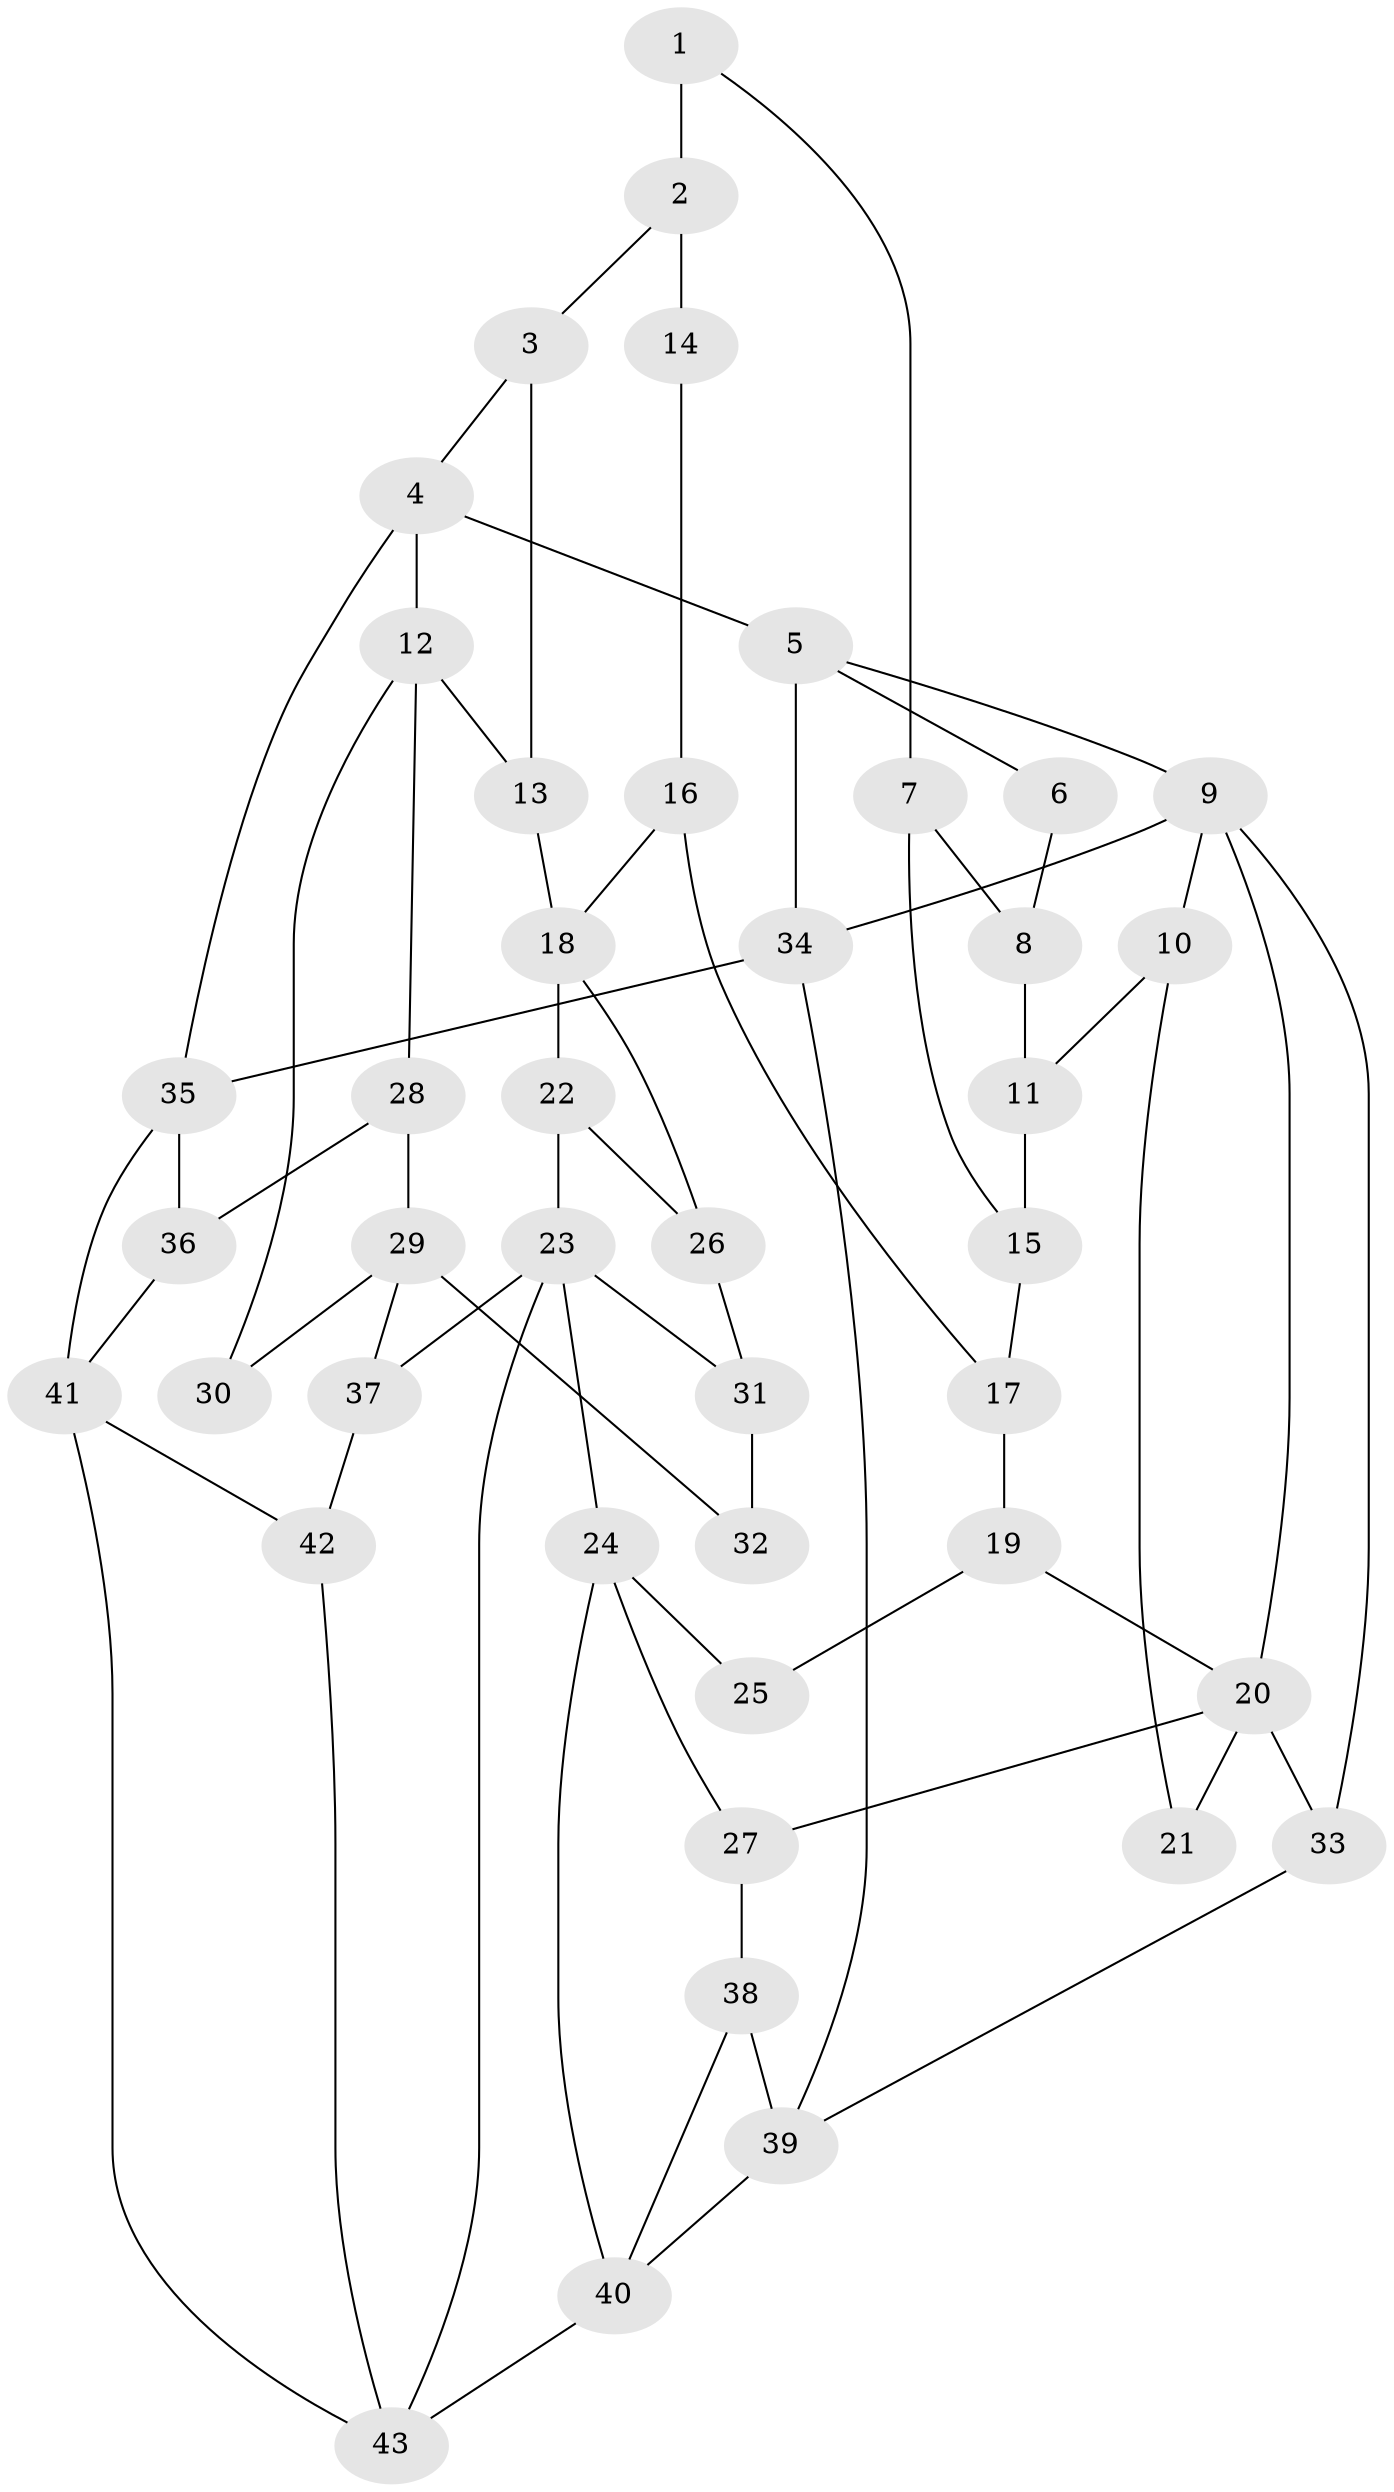 // original degree distribution, {3: 0.023255813953488372, 4: 0.2558139534883721, 5: 0.4883720930232558, 6: 0.23255813953488372}
// Generated by graph-tools (version 1.1) at 2025/38/03/09/25 02:38:55]
// undirected, 43 vertices, 70 edges
graph export_dot {
graph [start="1"]
  node [color=gray90,style=filled];
  1;
  2;
  3;
  4;
  5;
  6;
  7;
  8;
  9;
  10;
  11;
  12;
  13;
  14;
  15;
  16;
  17;
  18;
  19;
  20;
  21;
  22;
  23;
  24;
  25;
  26;
  27;
  28;
  29;
  30;
  31;
  32;
  33;
  34;
  35;
  36;
  37;
  38;
  39;
  40;
  41;
  42;
  43;
  1 -- 2 [weight=2.0];
  1 -- 7 [weight=1.0];
  2 -- 3 [weight=2.0];
  2 -- 14 [weight=2.0];
  3 -- 4 [weight=1.0];
  3 -- 13 [weight=2.0];
  4 -- 5 [weight=1.0];
  4 -- 12 [weight=1.0];
  4 -- 35 [weight=1.0];
  5 -- 6 [weight=1.0];
  5 -- 9 [weight=1.0];
  5 -- 34 [weight=1.0];
  6 -- 8 [weight=1.0];
  7 -- 8 [weight=1.0];
  7 -- 15 [weight=1.0];
  8 -- 11 [weight=1.0];
  9 -- 10 [weight=1.0];
  9 -- 20 [weight=1.0];
  9 -- 33 [weight=1.0];
  9 -- 34 [weight=1.0];
  10 -- 11 [weight=2.0];
  10 -- 21 [weight=1.0];
  11 -- 15 [weight=1.0];
  12 -- 13 [weight=2.0];
  12 -- 28 [weight=1.0];
  12 -- 30 [weight=1.0];
  13 -- 18 [weight=2.0];
  14 -- 16 [weight=1.0];
  15 -- 17 [weight=1.0];
  16 -- 17 [weight=1.0];
  16 -- 18 [weight=1.0];
  17 -- 19 [weight=1.0];
  18 -- 22 [weight=1.0];
  18 -- 26 [weight=1.0];
  19 -- 20 [weight=1.0];
  19 -- 25 [weight=1.0];
  20 -- 21 [weight=2.0];
  20 -- 27 [weight=1.0];
  20 -- 33 [weight=1.0];
  22 -- 23 [weight=1.0];
  22 -- 26 [weight=1.0];
  23 -- 24 [weight=2.0];
  23 -- 31 [weight=1.0];
  23 -- 37 [weight=1.0];
  23 -- 43 [weight=1.0];
  24 -- 25 [weight=2.0];
  24 -- 27 [weight=1.0];
  24 -- 40 [weight=1.0];
  26 -- 31 [weight=1.0];
  27 -- 38 [weight=1.0];
  28 -- 29 [weight=1.0];
  28 -- 36 [weight=1.0];
  29 -- 30 [weight=2.0];
  29 -- 32 [weight=2.0];
  29 -- 37 [weight=1.0];
  31 -- 32 [weight=1.0];
  33 -- 39 [weight=1.0];
  34 -- 35 [weight=1.0];
  34 -- 39 [weight=1.0];
  35 -- 36 [weight=1.0];
  35 -- 41 [weight=1.0];
  36 -- 41 [weight=1.0];
  37 -- 42 [weight=2.0];
  38 -- 39 [weight=1.0];
  38 -- 40 [weight=1.0];
  39 -- 40 [weight=1.0];
  40 -- 43 [weight=1.0];
  41 -- 42 [weight=3.0];
  41 -- 43 [weight=1.0];
  42 -- 43 [weight=1.0];
}
